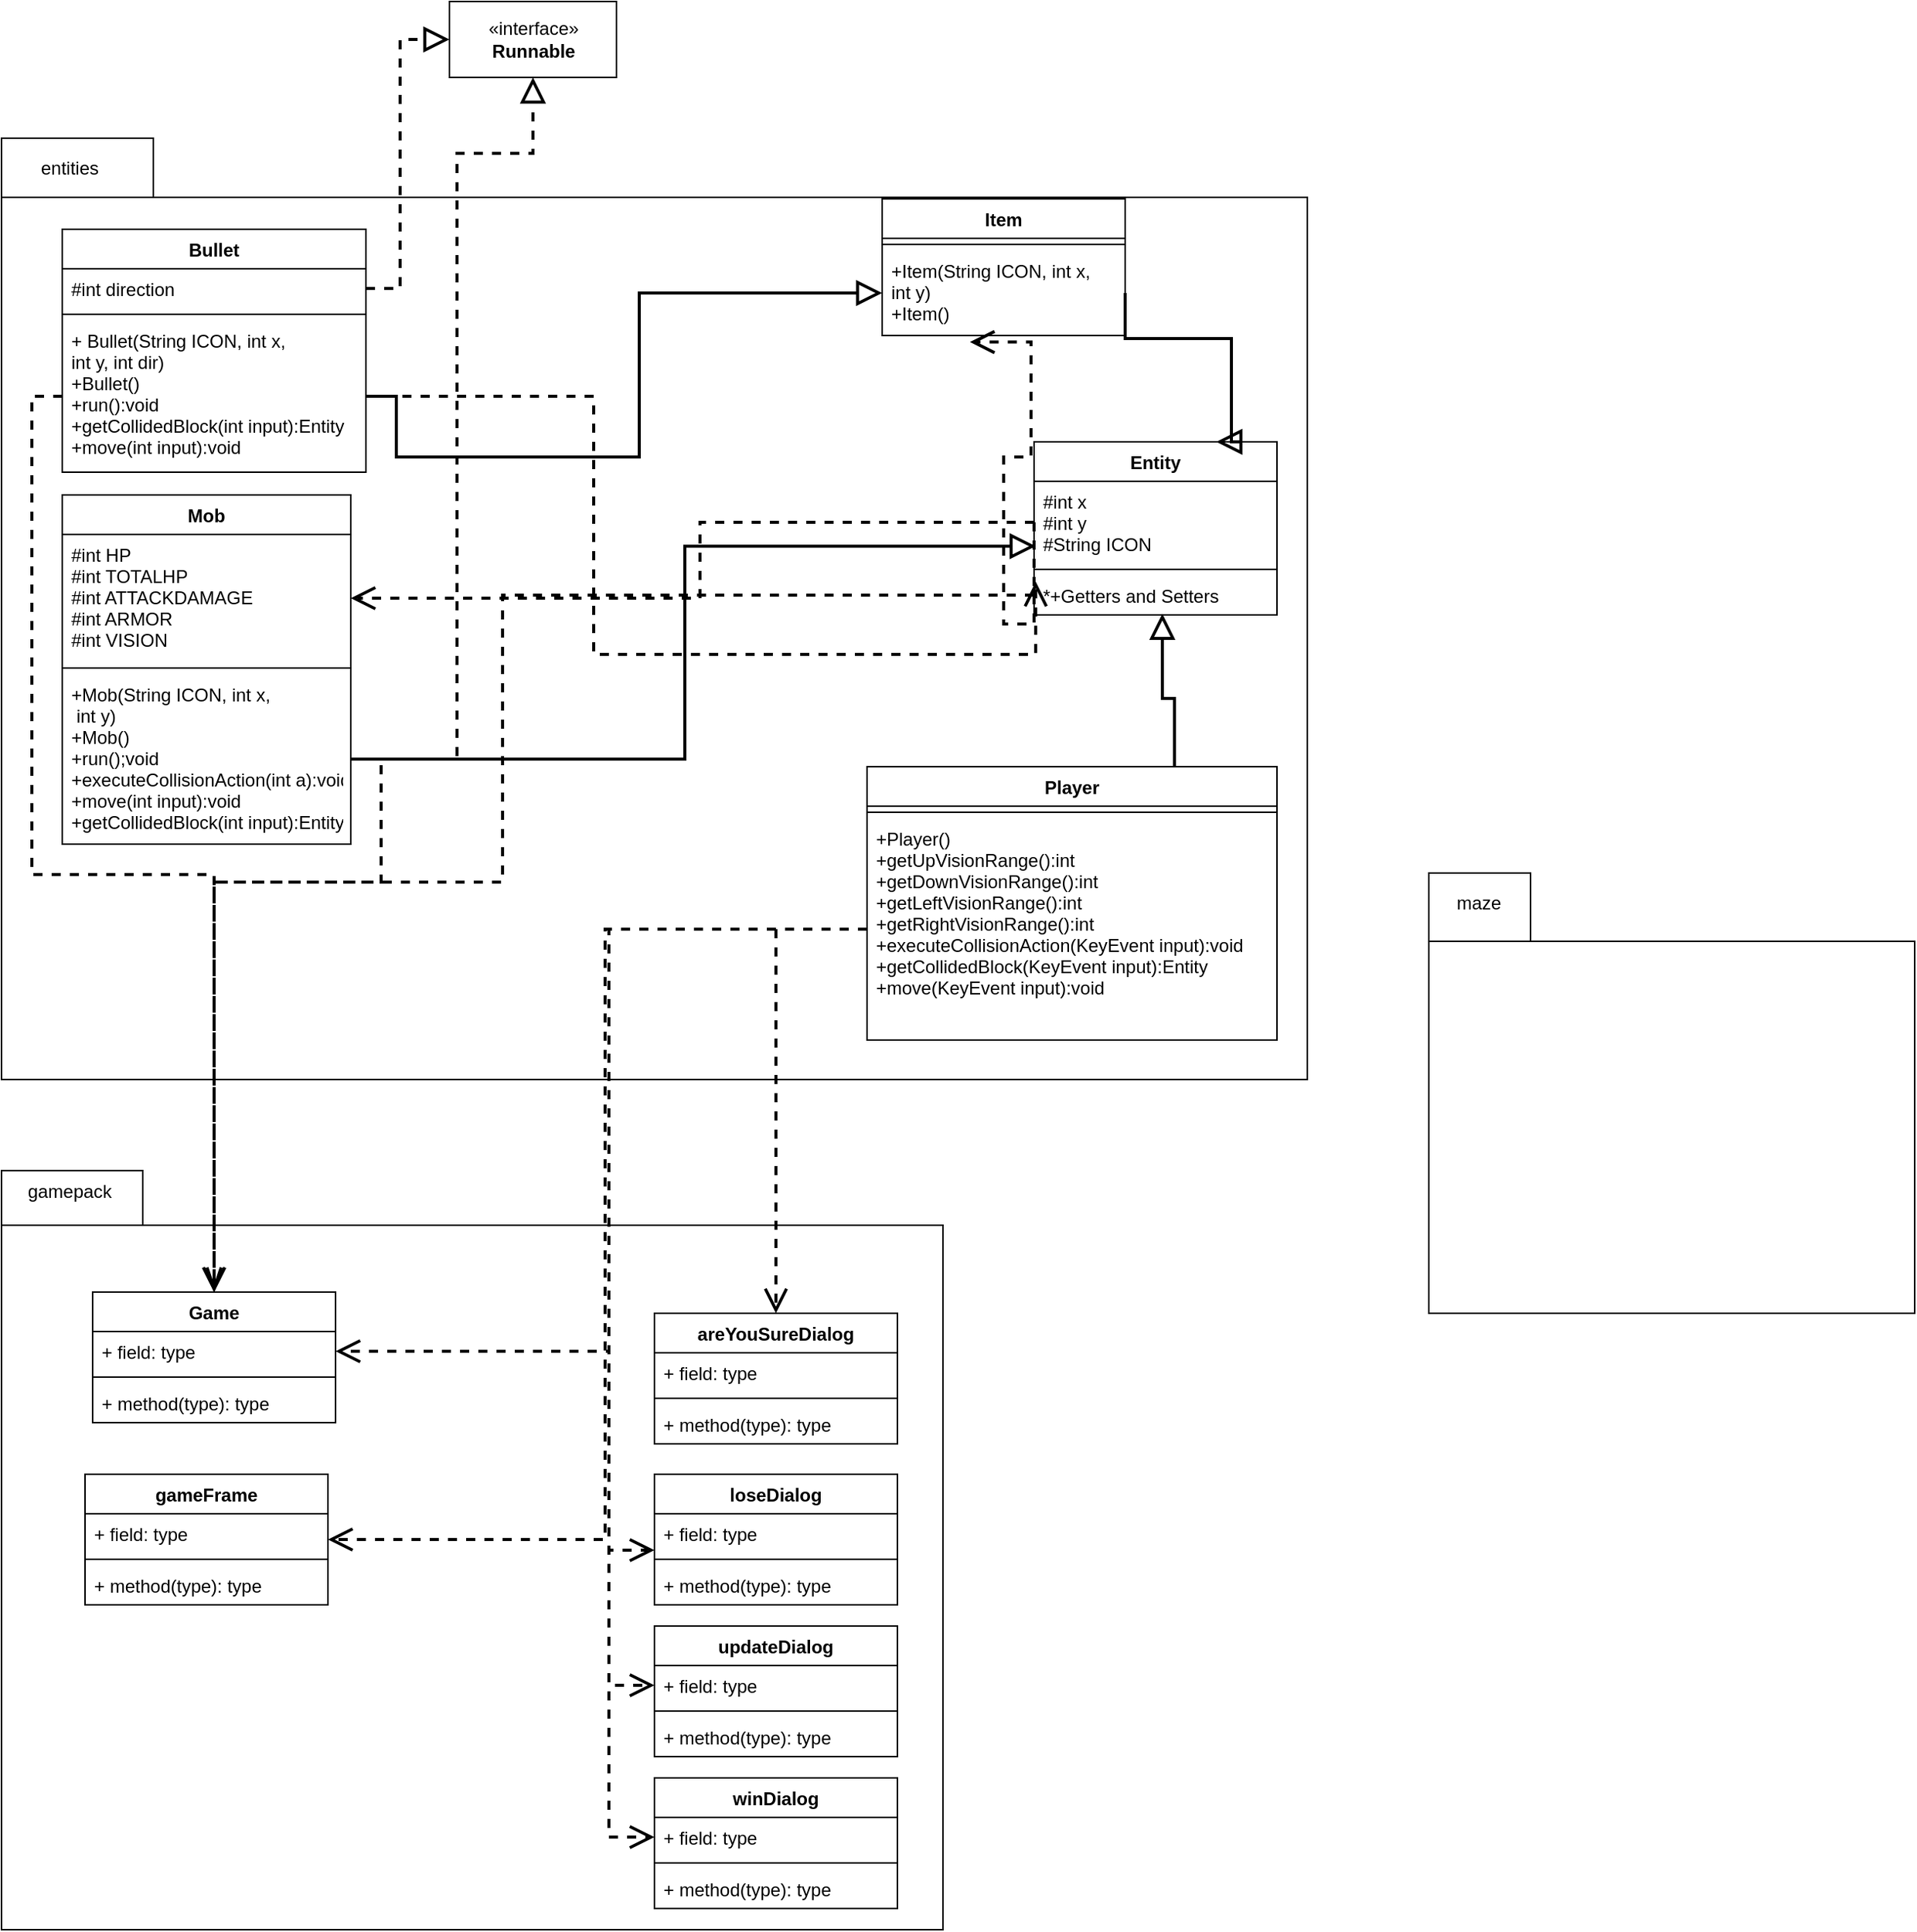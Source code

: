 <mxfile version="12.4.3" type="github" pages="1">
  <diagram id="B9Cvt5agYZ9p2t9ETUK0" name="Page-1">
    <mxGraphModel dx="1622" dy="2022" grid="1" gridSize="10" guides="1" tooltips="1" connect="1" arrows="1" fold="1" page="1" pageScale="1" pageWidth="1027" pageHeight="1169" math="0" shadow="0">
      <root>
        <mxCell id="0"/>
        <mxCell id="1" parent="0"/>
        <mxCell id="mB6jomAD2jCTmLeUliyk-9" value="&lt;p&gt;&lt;br&gt;&lt;/p&gt;" style="shape=folder;fontStyle=1;spacingTop=10;tabWidth=100;tabHeight=39;tabPosition=left;html=1;align=center;" vertex="1" parent="1">
          <mxGeometry x="70" y="-110" width="860" height="620" as="geometry"/>
        </mxCell>
        <mxCell id="mB6jomAD2jCTmLeUliyk-10" value="" style="shape=folder;fontStyle=1;spacingTop=10;tabWidth=67;tabHeight=45;tabPosition=left;html=1;align=center;" vertex="1" parent="1">
          <mxGeometry x="1010" y="374" width="320" height="290" as="geometry"/>
        </mxCell>
        <mxCell id="mB6jomAD2jCTmLeUliyk-11" value="" style="shape=folder;fontStyle=1;spacingTop=10;tabWidth=93;tabHeight=36;tabPosition=left;html=1;" vertex="1" parent="1">
          <mxGeometry x="70" y="570" width="620" height="500" as="geometry"/>
        </mxCell>
        <mxCell id="mB6jomAD2jCTmLeUliyk-17" value="gamepack" style="text;html=1;strokeColor=none;fillColor=none;align=center;verticalAlign=middle;whiteSpace=wrap;rounded=0;" vertex="1" parent="1">
          <mxGeometry x="80" y="574" width="70" height="20" as="geometry"/>
        </mxCell>
        <mxCell id="mB6jomAD2jCTmLeUliyk-18" value="maze" style="text;html=1;strokeColor=none;fillColor=none;align=center;verticalAlign=middle;whiteSpace=wrap;rounded=0;" vertex="1" parent="1">
          <mxGeometry x="1023" y="384" width="40" height="20" as="geometry"/>
        </mxCell>
        <mxCell id="mB6jomAD2jCTmLeUliyk-19" value="entities" style="text;html=1;strokeColor=none;fillColor=none;align=center;verticalAlign=middle;whiteSpace=wrap;rounded=0;" vertex="1" parent="1">
          <mxGeometry x="90" y="-100" width="50" height="20" as="geometry"/>
        </mxCell>
        <mxCell id="mB6jomAD2jCTmLeUliyk-20" value="«interface»&lt;br&gt;&lt;b&gt;Runnable&lt;/b&gt;" style="html=1;" vertex="1" parent="1">
          <mxGeometry x="365" y="-200" width="110" height="50" as="geometry"/>
        </mxCell>
        <mxCell id="mB6jomAD2jCTmLeUliyk-21" value="Bullet" style="swimlane;fontStyle=1;align=center;verticalAlign=top;childLayout=stackLayout;horizontal=1;startSize=26;horizontalStack=0;resizeParent=1;resizeParentMax=0;resizeLast=0;collapsible=1;marginBottom=0;" vertex="1" parent="1">
          <mxGeometry x="110" y="-50" width="200" height="160" as="geometry"/>
        </mxCell>
        <mxCell id="mB6jomAD2jCTmLeUliyk-22" value="#int direction" style="text;strokeColor=none;fillColor=none;align=left;verticalAlign=top;spacingLeft=4;spacingRight=4;overflow=hidden;rotatable=0;points=[[0,0.5],[1,0.5]];portConstraint=eastwest;" vertex="1" parent="mB6jomAD2jCTmLeUliyk-21">
          <mxGeometry y="26" width="200" height="26" as="geometry"/>
        </mxCell>
        <mxCell id="mB6jomAD2jCTmLeUliyk-23" value="" style="line;strokeWidth=1;fillColor=none;align=left;verticalAlign=middle;spacingTop=-1;spacingLeft=3;spacingRight=3;rotatable=0;labelPosition=right;points=[];portConstraint=eastwest;" vertex="1" parent="mB6jomAD2jCTmLeUliyk-21">
          <mxGeometry y="52" width="200" height="8" as="geometry"/>
        </mxCell>
        <mxCell id="mB6jomAD2jCTmLeUliyk-24" value="+ Bullet(String ICON, int x, &#xa;int y, int dir)&#xa;+Bullet()&#xa;+run():void&#xa;+getCollidedBlock(int input):Entity&#xa;+move(int input):void" style="text;strokeColor=none;fillColor=none;align=left;verticalAlign=top;spacingLeft=4;spacingRight=4;overflow=hidden;rotatable=0;points=[[0,0.5],[1,0.5]];portConstraint=eastwest;" vertex="1" parent="mB6jomAD2jCTmLeUliyk-21">
          <mxGeometry y="60" width="200" height="100" as="geometry"/>
        </mxCell>
        <mxCell id="mB6jomAD2jCTmLeUliyk-25" style="edgeStyle=orthogonalEdgeStyle;rounded=0;orthogonalLoop=1;jettySize=auto;html=1;exitX=1;exitY=0.5;exitDx=0;exitDy=0;entryX=0;entryY=0.5;entryDx=0;entryDy=0;dashed=1;endArrow=block;endFill=0;jumpSize=6;targetPerimeterSpacing=0;endSize=12;strokeWidth=2;" edge="1" parent="1" source="mB6jomAD2jCTmLeUliyk-22" target="mB6jomAD2jCTmLeUliyk-20">
          <mxGeometry relative="1" as="geometry"/>
        </mxCell>
        <mxCell id="mB6jomAD2jCTmLeUliyk-28" value="Item" style="swimlane;fontStyle=1;align=center;verticalAlign=top;childLayout=stackLayout;horizontal=1;startSize=26;horizontalStack=0;resizeParent=1;resizeParentMax=0;resizeLast=0;collapsible=1;marginBottom=0;" vertex="1" parent="1">
          <mxGeometry x="650" y="-70" width="160" height="90" as="geometry"/>
        </mxCell>
        <mxCell id="mB6jomAD2jCTmLeUliyk-30" value="" style="line;strokeWidth=1;fillColor=none;align=left;verticalAlign=middle;spacingTop=-1;spacingLeft=3;spacingRight=3;rotatable=0;labelPosition=right;points=[];portConstraint=eastwest;" vertex="1" parent="mB6jomAD2jCTmLeUliyk-28">
          <mxGeometry y="26" width="160" height="8" as="geometry"/>
        </mxCell>
        <mxCell id="mB6jomAD2jCTmLeUliyk-31" value="+Item(String ICON, int x,&#xa;int y)&#xa;+Item()" style="text;strokeColor=none;fillColor=none;align=left;verticalAlign=top;spacingLeft=4;spacingRight=4;overflow=hidden;rotatable=0;points=[[0,0.5],[1,0.5]];portConstraint=eastwest;" vertex="1" parent="mB6jomAD2jCTmLeUliyk-28">
          <mxGeometry y="34" width="160" height="56" as="geometry"/>
        </mxCell>
        <mxCell id="mB6jomAD2jCTmLeUliyk-33" style="edgeStyle=orthogonalEdgeStyle;rounded=0;jumpSize=6;orthogonalLoop=1;jettySize=auto;html=1;exitX=1;exitY=0.5;exitDx=0;exitDy=0;endArrow=block;endFill=0;endSize=12;targetPerimeterSpacing=0;strokeWidth=2;" edge="1" parent="1" source="mB6jomAD2jCTmLeUliyk-24" target="mB6jomAD2jCTmLeUliyk-31">
          <mxGeometry relative="1" as="geometry">
            <mxPoint x="400" y="140" as="targetPoint"/>
            <Array as="points">
              <mxPoint x="330" y="60"/>
              <mxPoint x="330" y="100"/>
              <mxPoint x="490" y="100"/>
            </Array>
          </mxGeometry>
        </mxCell>
        <mxCell id="mB6jomAD2jCTmLeUliyk-34" value="Game" style="swimlane;fontStyle=1;align=center;verticalAlign=top;childLayout=stackLayout;horizontal=1;startSize=26;horizontalStack=0;resizeParent=1;resizeParentMax=0;resizeLast=0;collapsible=1;marginBottom=0;" vertex="1" parent="1">
          <mxGeometry x="130" y="650" width="160" height="86" as="geometry"/>
        </mxCell>
        <mxCell id="mB6jomAD2jCTmLeUliyk-35" value="+ field: type" style="text;strokeColor=none;fillColor=none;align=left;verticalAlign=top;spacingLeft=4;spacingRight=4;overflow=hidden;rotatable=0;points=[[0,0.5],[1,0.5]];portConstraint=eastwest;" vertex="1" parent="mB6jomAD2jCTmLeUliyk-34">
          <mxGeometry y="26" width="160" height="26" as="geometry"/>
        </mxCell>
        <mxCell id="mB6jomAD2jCTmLeUliyk-36" value="" style="line;strokeWidth=1;fillColor=none;align=left;verticalAlign=middle;spacingTop=-1;spacingLeft=3;spacingRight=3;rotatable=0;labelPosition=right;points=[];portConstraint=eastwest;" vertex="1" parent="mB6jomAD2jCTmLeUliyk-34">
          <mxGeometry y="52" width="160" height="8" as="geometry"/>
        </mxCell>
        <mxCell id="mB6jomAD2jCTmLeUliyk-37" value="+ method(type): type" style="text;strokeColor=none;fillColor=none;align=left;verticalAlign=top;spacingLeft=4;spacingRight=4;overflow=hidden;rotatable=0;points=[[0,0.5],[1,0.5]];portConstraint=eastwest;" vertex="1" parent="mB6jomAD2jCTmLeUliyk-34">
          <mxGeometry y="60" width="160" height="26" as="geometry"/>
        </mxCell>
        <mxCell id="mB6jomAD2jCTmLeUliyk-38" style="edgeStyle=orthogonalEdgeStyle;rounded=0;jumpSize=6;orthogonalLoop=1;jettySize=auto;html=1;exitX=0;exitY=0.5;exitDx=0;exitDy=0;endArrow=open;endFill=0;endSize=12;targetPerimeterSpacing=0;strokeWidth=2;dashed=1;" edge="1" parent="1" source="mB6jomAD2jCTmLeUliyk-24" target="mB6jomAD2jCTmLeUliyk-34">
          <mxGeometry relative="1" as="geometry"/>
        </mxCell>
        <mxCell id="mB6jomAD2jCTmLeUliyk-39" value="Entity" style="swimlane;fontStyle=1;align=center;verticalAlign=top;childLayout=stackLayout;horizontal=1;startSize=26;horizontalStack=0;resizeParent=1;resizeParentMax=0;resizeLast=0;collapsible=1;marginBottom=0;" vertex="1" parent="1">
          <mxGeometry x="750" y="90" width="160" height="114" as="geometry"/>
        </mxCell>
        <mxCell id="mB6jomAD2jCTmLeUliyk-40" value="#int x&#xa;#int y&#xa;#String ICON" style="text;strokeColor=none;fillColor=none;align=left;verticalAlign=top;spacingLeft=4;spacingRight=4;overflow=hidden;rotatable=0;points=[[0,0.5],[1,0.5]];portConstraint=eastwest;" vertex="1" parent="mB6jomAD2jCTmLeUliyk-39">
          <mxGeometry y="26" width="160" height="54" as="geometry"/>
        </mxCell>
        <mxCell id="mB6jomAD2jCTmLeUliyk-41" value="" style="line;strokeWidth=1;fillColor=none;align=left;verticalAlign=middle;spacingTop=-1;spacingLeft=3;spacingRight=3;rotatable=0;labelPosition=right;points=[];portConstraint=eastwest;" vertex="1" parent="mB6jomAD2jCTmLeUliyk-39">
          <mxGeometry y="80" width="160" height="8" as="geometry"/>
        </mxCell>
        <mxCell id="mB6jomAD2jCTmLeUliyk-42" value="*+Getters and Setters" style="text;strokeColor=none;fillColor=none;align=left;verticalAlign=top;spacingLeft=4;spacingRight=4;overflow=hidden;rotatable=0;points=[[0,0.5],[1,0.5]];portConstraint=eastwest;" vertex="1" parent="mB6jomAD2jCTmLeUliyk-39">
          <mxGeometry y="88" width="160" height="26" as="geometry"/>
        </mxCell>
        <mxCell id="mB6jomAD2jCTmLeUliyk-43" style="edgeStyle=orthogonalEdgeStyle;rounded=0;jumpSize=6;orthogonalLoop=1;jettySize=auto;html=1;exitX=0;exitY=0.5;exitDx=0;exitDy=0;entryX=0.361;entryY=1.077;entryDx=0;entryDy=0;dashed=1;endArrow=open;endFill=0;endSize=12;targetPerimeterSpacing=0;strokeWidth=2;entryPerimeter=0;" edge="1" parent="1" source="mB6jomAD2jCTmLeUliyk-40" target="mB6jomAD2jCTmLeUliyk-31">
          <mxGeometry relative="1" as="geometry">
            <Array as="points">
              <mxPoint x="750" y="210"/>
              <mxPoint x="730" y="210"/>
              <mxPoint x="730" y="100"/>
              <mxPoint x="748" y="100"/>
              <mxPoint x="748" y="24"/>
            </Array>
          </mxGeometry>
        </mxCell>
        <mxCell id="mB6jomAD2jCTmLeUliyk-44" style="edgeStyle=orthogonalEdgeStyle;rounded=0;jumpSize=6;orthogonalLoop=1;jettySize=auto;html=1;exitX=0;exitY=0.5;exitDx=0;exitDy=0;dashed=1;endArrow=open;endFill=0;endSize=12;targetPerimeterSpacing=0;strokeWidth=2;" edge="1" parent="1" source="mB6jomAD2jCTmLeUliyk-42">
          <mxGeometry relative="1" as="geometry">
            <mxPoint x="210" y="650" as="targetPoint"/>
            <Array as="points">
              <mxPoint x="400" y="380"/>
              <mxPoint x="210" y="380"/>
            </Array>
          </mxGeometry>
        </mxCell>
        <mxCell id="mB6jomAD2jCTmLeUliyk-45" value="Mob" style="swimlane;fontStyle=1;align=center;verticalAlign=top;childLayout=stackLayout;horizontal=1;startSize=26;horizontalStack=0;resizeParent=1;resizeParentMax=0;resizeLast=0;collapsible=1;marginBottom=0;" vertex="1" parent="1">
          <mxGeometry x="110" y="125" width="190" height="230" as="geometry"/>
        </mxCell>
        <mxCell id="mB6jomAD2jCTmLeUliyk-46" value="#int HP&#xa;#int TOTALHP&#xa;#int ATTACKDAMAGE&#xa;#int ARMOR&#xa;#int VISION" style="text;strokeColor=none;fillColor=none;align=left;verticalAlign=top;spacingLeft=4;spacingRight=4;overflow=hidden;rotatable=0;points=[[0,0.5],[1,0.5]];portConstraint=eastwest;" vertex="1" parent="mB6jomAD2jCTmLeUliyk-45">
          <mxGeometry y="26" width="190" height="84" as="geometry"/>
        </mxCell>
        <mxCell id="mB6jomAD2jCTmLeUliyk-47" value="" style="line;strokeWidth=1;fillColor=none;align=left;verticalAlign=middle;spacingTop=-1;spacingLeft=3;spacingRight=3;rotatable=0;labelPosition=right;points=[];portConstraint=eastwest;" vertex="1" parent="mB6jomAD2jCTmLeUliyk-45">
          <mxGeometry y="110" width="190" height="8" as="geometry"/>
        </mxCell>
        <mxCell id="mB6jomAD2jCTmLeUliyk-48" value="+Mob(String ICON, int x,&#xa; int y)&#xa;+Mob()&#xa;+run();void&#xa;+executeCollisionAction(int a):void&#xa;+move(int input):void&#xa;+getCollidedBlock(int input):Entity" style="text;strokeColor=none;fillColor=none;align=left;verticalAlign=top;spacingLeft=4;spacingRight=4;overflow=hidden;rotatable=0;points=[[0,0.5],[1,0.5]];portConstraint=eastwest;" vertex="1" parent="mB6jomAD2jCTmLeUliyk-45">
          <mxGeometry y="118" width="190" height="112" as="geometry"/>
        </mxCell>
        <mxCell id="mB6jomAD2jCTmLeUliyk-49" style="edgeStyle=orthogonalEdgeStyle;rounded=0;jumpSize=6;orthogonalLoop=1;jettySize=auto;html=1;exitX=0;exitY=0.5;exitDx=0;exitDy=0;entryX=1;entryY=0.5;entryDx=0;entryDy=0;dashed=1;endArrow=open;endFill=0;endSize=12;targetPerimeterSpacing=0;strokeWidth=2;" edge="1" parent="1" source="mB6jomAD2jCTmLeUliyk-40" target="mB6jomAD2jCTmLeUliyk-46">
          <mxGeometry relative="1" as="geometry"/>
        </mxCell>
        <mxCell id="mB6jomAD2jCTmLeUliyk-51" style="edgeStyle=orthogonalEdgeStyle;rounded=0;jumpSize=6;orthogonalLoop=1;jettySize=auto;html=1;exitX=1;exitY=0.5;exitDx=0;exitDy=0;entryX=0.75;entryY=0;entryDx=0;entryDy=0;endArrow=block;endFill=0;endSize=12;targetPerimeterSpacing=0;strokeWidth=2;" edge="1" parent="1" source="mB6jomAD2jCTmLeUliyk-31" target="mB6jomAD2jCTmLeUliyk-39">
          <mxGeometry relative="1" as="geometry">
            <mxPoint x="560" y="140" as="sourcePoint"/>
            <Array as="points">
              <mxPoint x="880" y="22"/>
            </Array>
          </mxGeometry>
        </mxCell>
        <mxCell id="mB6jomAD2jCTmLeUliyk-52" style="edgeStyle=orthogonalEdgeStyle;rounded=0;jumpSize=6;orthogonalLoop=1;jettySize=auto;html=1;exitX=1;exitY=0.5;exitDx=0;exitDy=0;entryX=0.007;entryY=0.158;entryDx=0;entryDy=0;entryPerimeter=0;endArrow=open;endFill=0;endSize=12;targetPerimeterSpacing=0;strokeWidth=2;dashed=1;" edge="1" parent="1" source="mB6jomAD2jCTmLeUliyk-24" target="mB6jomAD2jCTmLeUliyk-42">
          <mxGeometry relative="1" as="geometry">
            <Array as="points">
              <mxPoint x="460" y="60"/>
              <mxPoint x="460" y="230"/>
              <mxPoint x="751" y="230"/>
            </Array>
          </mxGeometry>
        </mxCell>
        <mxCell id="mB6jomAD2jCTmLeUliyk-53" style="edgeStyle=orthogonalEdgeStyle;rounded=0;jumpSize=6;orthogonalLoop=1;jettySize=auto;html=1;exitX=1;exitY=0.5;exitDx=0;exitDy=0;dashed=1;endArrow=openThin;endFill=0;endSize=12;targetPerimeterSpacing=0;strokeWidth=2;" edge="1" parent="1" source="mB6jomAD2jCTmLeUliyk-48">
          <mxGeometry relative="1" as="geometry">
            <mxPoint x="210" y="650" as="targetPoint"/>
            <Array as="points">
              <mxPoint x="320" y="299"/>
              <mxPoint x="320" y="380"/>
              <mxPoint x="210" y="380"/>
            </Array>
          </mxGeometry>
        </mxCell>
        <mxCell id="mB6jomAD2jCTmLeUliyk-55" style="edgeStyle=orthogonalEdgeStyle;rounded=0;jumpSize=6;orthogonalLoop=1;jettySize=auto;html=1;exitX=1;exitY=0.5;exitDx=0;exitDy=0;entryX=0.007;entryY=0.792;entryDx=0;entryDy=0;entryPerimeter=0;endArrow=block;endFill=0;endSize=12;targetPerimeterSpacing=0;strokeWidth=2;" edge="1" parent="1" source="mB6jomAD2jCTmLeUliyk-48" target="mB6jomAD2jCTmLeUliyk-40">
          <mxGeometry relative="1" as="geometry"/>
        </mxCell>
        <mxCell id="mB6jomAD2jCTmLeUliyk-56" style="edgeStyle=orthogonalEdgeStyle;rounded=0;jumpSize=6;orthogonalLoop=1;jettySize=auto;html=1;exitX=1;exitY=0.5;exitDx=0;exitDy=0;entryX=0.5;entryY=1;entryDx=0;entryDy=0;endArrow=block;endFill=0;endSize=12;targetPerimeterSpacing=0;strokeWidth=2;dashed=1;" edge="1" parent="1" source="mB6jomAD2jCTmLeUliyk-48" target="mB6jomAD2jCTmLeUliyk-20">
          <mxGeometry relative="1" as="geometry">
            <Array as="points">
              <mxPoint x="370" y="299"/>
              <mxPoint x="370" y="-100"/>
              <mxPoint x="420" y="-100"/>
            </Array>
          </mxGeometry>
        </mxCell>
        <mxCell id="mB6jomAD2jCTmLeUliyk-87" style="edgeStyle=orthogonalEdgeStyle;rounded=0;jumpSize=6;orthogonalLoop=1;jettySize=auto;html=1;exitX=0.75;exitY=0;exitDx=0;exitDy=0;entryX=0.528;entryY=0.97;entryDx=0;entryDy=0;entryPerimeter=0;endArrow=block;endFill=0;endSize=12;targetPerimeterSpacing=0;strokeWidth=2;" edge="1" parent="1" source="mB6jomAD2jCTmLeUliyk-57" target="mB6jomAD2jCTmLeUliyk-42">
          <mxGeometry relative="1" as="geometry"/>
        </mxCell>
        <mxCell id="mB6jomAD2jCTmLeUliyk-57" value="Player" style="swimlane;fontStyle=1;align=center;verticalAlign=top;childLayout=stackLayout;horizontal=1;startSize=26;horizontalStack=0;resizeParent=1;resizeParentMax=0;resizeLast=0;collapsible=1;marginBottom=0;" vertex="1" parent="1">
          <mxGeometry x="640" y="304" width="270" height="180" as="geometry"/>
        </mxCell>
        <mxCell id="mB6jomAD2jCTmLeUliyk-59" value="" style="line;strokeWidth=1;fillColor=none;align=left;verticalAlign=middle;spacingTop=-1;spacingLeft=3;spacingRight=3;rotatable=0;labelPosition=right;points=[];portConstraint=eastwest;" vertex="1" parent="mB6jomAD2jCTmLeUliyk-57">
          <mxGeometry y="26" width="270" height="8" as="geometry"/>
        </mxCell>
        <mxCell id="mB6jomAD2jCTmLeUliyk-60" value="+Player()&#xa;+getUpVisionRange():int&#xa;+getDownVisionRange():int&#xa;+getLeftVisionRange():int&#xa;+getRightVisionRange():int&#xa;+executeCollisionAction(KeyEvent input):void&#xa;+getCollidedBlock(KeyEvent input):Entity&#xa;+move(KeyEvent input):void" style="text;strokeColor=none;fillColor=none;align=left;verticalAlign=top;spacingLeft=4;spacingRight=4;overflow=hidden;rotatable=0;points=[[0,0.5],[1,0.5]];portConstraint=eastwest;" vertex="1" parent="mB6jomAD2jCTmLeUliyk-57">
          <mxGeometry y="34" width="270" height="146" as="geometry"/>
        </mxCell>
        <mxCell id="mB6jomAD2jCTmLeUliyk-61" style="edgeStyle=orthogonalEdgeStyle;rounded=0;jumpSize=6;orthogonalLoop=1;jettySize=auto;html=1;exitX=0;exitY=0.5;exitDx=0;exitDy=0;entryX=1;entryY=0.5;entryDx=0;entryDy=0;dashed=1;endArrow=open;endFill=0;endSize=12;targetPerimeterSpacing=0;strokeWidth=2;" edge="1" parent="1" source="mB6jomAD2jCTmLeUliyk-60" target="mB6jomAD2jCTmLeUliyk-35">
          <mxGeometry relative="1" as="geometry"/>
        </mxCell>
        <mxCell id="mB6jomAD2jCTmLeUliyk-62" value="areYouSureDialog" style="swimlane;fontStyle=1;align=center;verticalAlign=top;childLayout=stackLayout;horizontal=1;startSize=26;horizontalStack=0;resizeParent=1;resizeParentMax=0;resizeLast=0;collapsible=1;marginBottom=0;" vertex="1" parent="1">
          <mxGeometry x="500" y="664" width="160" height="86" as="geometry"/>
        </mxCell>
        <mxCell id="mB6jomAD2jCTmLeUliyk-63" value="+ field: type" style="text;strokeColor=none;fillColor=none;align=left;verticalAlign=top;spacingLeft=4;spacingRight=4;overflow=hidden;rotatable=0;points=[[0,0.5],[1,0.5]];portConstraint=eastwest;" vertex="1" parent="mB6jomAD2jCTmLeUliyk-62">
          <mxGeometry y="26" width="160" height="26" as="geometry"/>
        </mxCell>
        <mxCell id="mB6jomAD2jCTmLeUliyk-64" value="" style="line;strokeWidth=1;fillColor=none;align=left;verticalAlign=middle;spacingTop=-1;spacingLeft=3;spacingRight=3;rotatable=0;labelPosition=right;points=[];portConstraint=eastwest;" vertex="1" parent="mB6jomAD2jCTmLeUliyk-62">
          <mxGeometry y="52" width="160" height="8" as="geometry"/>
        </mxCell>
        <mxCell id="mB6jomAD2jCTmLeUliyk-65" value="+ method(type): type" style="text;strokeColor=none;fillColor=none;align=left;verticalAlign=top;spacingLeft=4;spacingRight=4;overflow=hidden;rotatable=0;points=[[0,0.5],[1,0.5]];portConstraint=eastwest;" vertex="1" parent="mB6jomAD2jCTmLeUliyk-62">
          <mxGeometry y="60" width="160" height="26" as="geometry"/>
        </mxCell>
        <mxCell id="mB6jomAD2jCTmLeUliyk-66" style="edgeStyle=orthogonalEdgeStyle;rounded=0;jumpSize=6;orthogonalLoop=1;jettySize=auto;html=1;exitX=0;exitY=0.5;exitDx=0;exitDy=0;entryX=0.5;entryY=0;entryDx=0;entryDy=0;dashed=1;endArrow=open;endFill=0;endSize=12;targetPerimeterSpacing=0;strokeWidth=2;" edge="1" parent="1" source="mB6jomAD2jCTmLeUliyk-60" target="mB6jomAD2jCTmLeUliyk-62">
          <mxGeometry relative="1" as="geometry"/>
        </mxCell>
        <mxCell id="mB6jomAD2jCTmLeUliyk-67" value="loseDialog&#xa;" style="swimlane;fontStyle=1;align=center;verticalAlign=top;childLayout=stackLayout;horizontal=1;startSize=26;horizontalStack=0;resizeParent=1;resizeParentMax=0;resizeLast=0;collapsible=1;marginBottom=0;" vertex="1" parent="1">
          <mxGeometry x="500" y="770" width="160" height="86" as="geometry"/>
        </mxCell>
        <mxCell id="mB6jomAD2jCTmLeUliyk-68" value="+ field: type" style="text;strokeColor=none;fillColor=none;align=left;verticalAlign=top;spacingLeft=4;spacingRight=4;overflow=hidden;rotatable=0;points=[[0,0.5],[1,0.5]];portConstraint=eastwest;" vertex="1" parent="mB6jomAD2jCTmLeUliyk-67">
          <mxGeometry y="26" width="160" height="26" as="geometry"/>
        </mxCell>
        <mxCell id="mB6jomAD2jCTmLeUliyk-69" value="" style="line;strokeWidth=1;fillColor=none;align=left;verticalAlign=middle;spacingTop=-1;spacingLeft=3;spacingRight=3;rotatable=0;labelPosition=right;points=[];portConstraint=eastwest;" vertex="1" parent="mB6jomAD2jCTmLeUliyk-67">
          <mxGeometry y="52" width="160" height="8" as="geometry"/>
        </mxCell>
        <mxCell id="mB6jomAD2jCTmLeUliyk-70" value="+ method(type): type" style="text;strokeColor=none;fillColor=none;align=left;verticalAlign=top;spacingLeft=4;spacingRight=4;overflow=hidden;rotatable=0;points=[[0,0.5],[1,0.5]];portConstraint=eastwest;" vertex="1" parent="mB6jomAD2jCTmLeUliyk-67">
          <mxGeometry y="60" width="160" height="26" as="geometry"/>
        </mxCell>
        <mxCell id="mB6jomAD2jCTmLeUliyk-71" style="edgeStyle=orthogonalEdgeStyle;rounded=0;jumpSize=6;orthogonalLoop=1;jettySize=auto;html=1;exitX=0;exitY=0.5;exitDx=0;exitDy=0;dashed=1;endArrow=open;endFill=0;endSize=12;targetPerimeterSpacing=0;strokeWidth=2;" edge="1" parent="1" source="mB6jomAD2jCTmLeUliyk-60">
          <mxGeometry relative="1" as="geometry">
            <mxPoint x="500" y="820" as="targetPoint"/>
            <Array as="points">
              <mxPoint x="470" y="411"/>
              <mxPoint x="470" y="820"/>
            </Array>
          </mxGeometry>
        </mxCell>
        <mxCell id="mB6jomAD2jCTmLeUliyk-72" value="gameFrame" style="swimlane;fontStyle=1;align=center;verticalAlign=top;childLayout=stackLayout;horizontal=1;startSize=26;horizontalStack=0;resizeParent=1;resizeParentMax=0;resizeLast=0;collapsible=1;marginBottom=0;" vertex="1" parent="1">
          <mxGeometry x="125" y="770" width="160" height="86" as="geometry"/>
        </mxCell>
        <mxCell id="mB6jomAD2jCTmLeUliyk-73" value="+ field: type" style="text;strokeColor=none;fillColor=none;align=left;verticalAlign=top;spacingLeft=4;spacingRight=4;overflow=hidden;rotatable=0;points=[[0,0.5],[1,0.5]];portConstraint=eastwest;" vertex="1" parent="mB6jomAD2jCTmLeUliyk-72">
          <mxGeometry y="26" width="160" height="26" as="geometry"/>
        </mxCell>
        <mxCell id="mB6jomAD2jCTmLeUliyk-74" value="" style="line;strokeWidth=1;fillColor=none;align=left;verticalAlign=middle;spacingTop=-1;spacingLeft=3;spacingRight=3;rotatable=0;labelPosition=right;points=[];portConstraint=eastwest;" vertex="1" parent="mB6jomAD2jCTmLeUliyk-72">
          <mxGeometry y="52" width="160" height="8" as="geometry"/>
        </mxCell>
        <mxCell id="mB6jomAD2jCTmLeUliyk-75" value="+ method(type): type" style="text;strokeColor=none;fillColor=none;align=left;verticalAlign=top;spacingLeft=4;spacingRight=4;overflow=hidden;rotatable=0;points=[[0,0.5],[1,0.5]];portConstraint=eastwest;" vertex="1" parent="mB6jomAD2jCTmLeUliyk-72">
          <mxGeometry y="60" width="160" height="26" as="geometry"/>
        </mxCell>
        <mxCell id="mB6jomAD2jCTmLeUliyk-76" style="edgeStyle=orthogonalEdgeStyle;rounded=0;jumpSize=6;orthogonalLoop=1;jettySize=auto;html=1;exitX=0;exitY=0.5;exitDx=0;exitDy=0;entryX=1;entryY=0.5;entryDx=0;entryDy=0;dashed=1;endArrow=open;endFill=0;endSize=12;targetPerimeterSpacing=0;strokeWidth=2;" edge="1" parent="1" source="mB6jomAD2jCTmLeUliyk-60" target="mB6jomAD2jCTmLeUliyk-72">
          <mxGeometry relative="1" as="geometry"/>
        </mxCell>
        <mxCell id="mB6jomAD2jCTmLeUliyk-77" value="updateDialog" style="swimlane;fontStyle=1;align=center;verticalAlign=top;childLayout=stackLayout;horizontal=1;startSize=26;horizontalStack=0;resizeParent=1;resizeParentMax=0;resizeLast=0;collapsible=1;marginBottom=0;" vertex="1" parent="1">
          <mxGeometry x="500" y="870" width="160" height="86" as="geometry"/>
        </mxCell>
        <mxCell id="mB6jomAD2jCTmLeUliyk-78" value="+ field: type" style="text;strokeColor=none;fillColor=none;align=left;verticalAlign=top;spacingLeft=4;spacingRight=4;overflow=hidden;rotatable=0;points=[[0,0.5],[1,0.5]];portConstraint=eastwest;" vertex="1" parent="mB6jomAD2jCTmLeUliyk-77">
          <mxGeometry y="26" width="160" height="26" as="geometry"/>
        </mxCell>
        <mxCell id="mB6jomAD2jCTmLeUliyk-79" value="" style="line;strokeWidth=1;fillColor=none;align=left;verticalAlign=middle;spacingTop=-1;spacingLeft=3;spacingRight=3;rotatable=0;labelPosition=right;points=[];portConstraint=eastwest;" vertex="1" parent="mB6jomAD2jCTmLeUliyk-77">
          <mxGeometry y="52" width="160" height="8" as="geometry"/>
        </mxCell>
        <mxCell id="mB6jomAD2jCTmLeUliyk-80" value="+ method(type): type" style="text;strokeColor=none;fillColor=none;align=left;verticalAlign=top;spacingLeft=4;spacingRight=4;overflow=hidden;rotatable=0;points=[[0,0.5],[1,0.5]];portConstraint=eastwest;" vertex="1" parent="mB6jomAD2jCTmLeUliyk-77">
          <mxGeometry y="60" width="160" height="26" as="geometry"/>
        </mxCell>
        <mxCell id="mB6jomAD2jCTmLeUliyk-81" style="edgeStyle=orthogonalEdgeStyle;rounded=0;jumpSize=6;orthogonalLoop=1;jettySize=auto;html=1;exitX=0;exitY=0.5;exitDx=0;exitDy=0;entryX=0;entryY=0.5;entryDx=0;entryDy=0;dashed=1;endArrow=open;endFill=0;endSize=12;targetPerimeterSpacing=0;strokeWidth=2;" edge="1" parent="1" source="mB6jomAD2jCTmLeUliyk-60" target="mB6jomAD2jCTmLeUliyk-78">
          <mxGeometry relative="1" as="geometry"/>
        </mxCell>
        <mxCell id="mB6jomAD2jCTmLeUliyk-82" value="winDialog" style="swimlane;fontStyle=1;align=center;verticalAlign=top;childLayout=stackLayout;horizontal=1;startSize=26;horizontalStack=0;resizeParent=1;resizeParentMax=0;resizeLast=0;collapsible=1;marginBottom=0;" vertex="1" parent="1">
          <mxGeometry x="500" y="970" width="160" height="86" as="geometry"/>
        </mxCell>
        <mxCell id="mB6jomAD2jCTmLeUliyk-83" value="+ field: type" style="text;strokeColor=none;fillColor=none;align=left;verticalAlign=top;spacingLeft=4;spacingRight=4;overflow=hidden;rotatable=0;points=[[0,0.5],[1,0.5]];portConstraint=eastwest;" vertex="1" parent="mB6jomAD2jCTmLeUliyk-82">
          <mxGeometry y="26" width="160" height="26" as="geometry"/>
        </mxCell>
        <mxCell id="mB6jomAD2jCTmLeUliyk-84" value="" style="line;strokeWidth=1;fillColor=none;align=left;verticalAlign=middle;spacingTop=-1;spacingLeft=3;spacingRight=3;rotatable=0;labelPosition=right;points=[];portConstraint=eastwest;" vertex="1" parent="mB6jomAD2jCTmLeUliyk-82">
          <mxGeometry y="52" width="160" height="8" as="geometry"/>
        </mxCell>
        <mxCell id="mB6jomAD2jCTmLeUliyk-85" value="+ method(type): type" style="text;strokeColor=none;fillColor=none;align=left;verticalAlign=top;spacingLeft=4;spacingRight=4;overflow=hidden;rotatable=0;points=[[0,0.5],[1,0.5]];portConstraint=eastwest;" vertex="1" parent="mB6jomAD2jCTmLeUliyk-82">
          <mxGeometry y="60" width="160" height="26" as="geometry"/>
        </mxCell>
        <mxCell id="mB6jomAD2jCTmLeUliyk-86" style="edgeStyle=orthogonalEdgeStyle;rounded=0;jumpSize=6;orthogonalLoop=1;jettySize=auto;html=1;exitX=0;exitY=0.5;exitDx=0;exitDy=0;entryX=0;entryY=0.5;entryDx=0;entryDy=0;dashed=1;endArrow=open;endFill=0;endSize=12;targetPerimeterSpacing=0;strokeWidth=2;" edge="1" parent="1" source="mB6jomAD2jCTmLeUliyk-60" target="mB6jomAD2jCTmLeUliyk-83">
          <mxGeometry relative="1" as="geometry"/>
        </mxCell>
      </root>
    </mxGraphModel>
  </diagram>
</mxfile>

